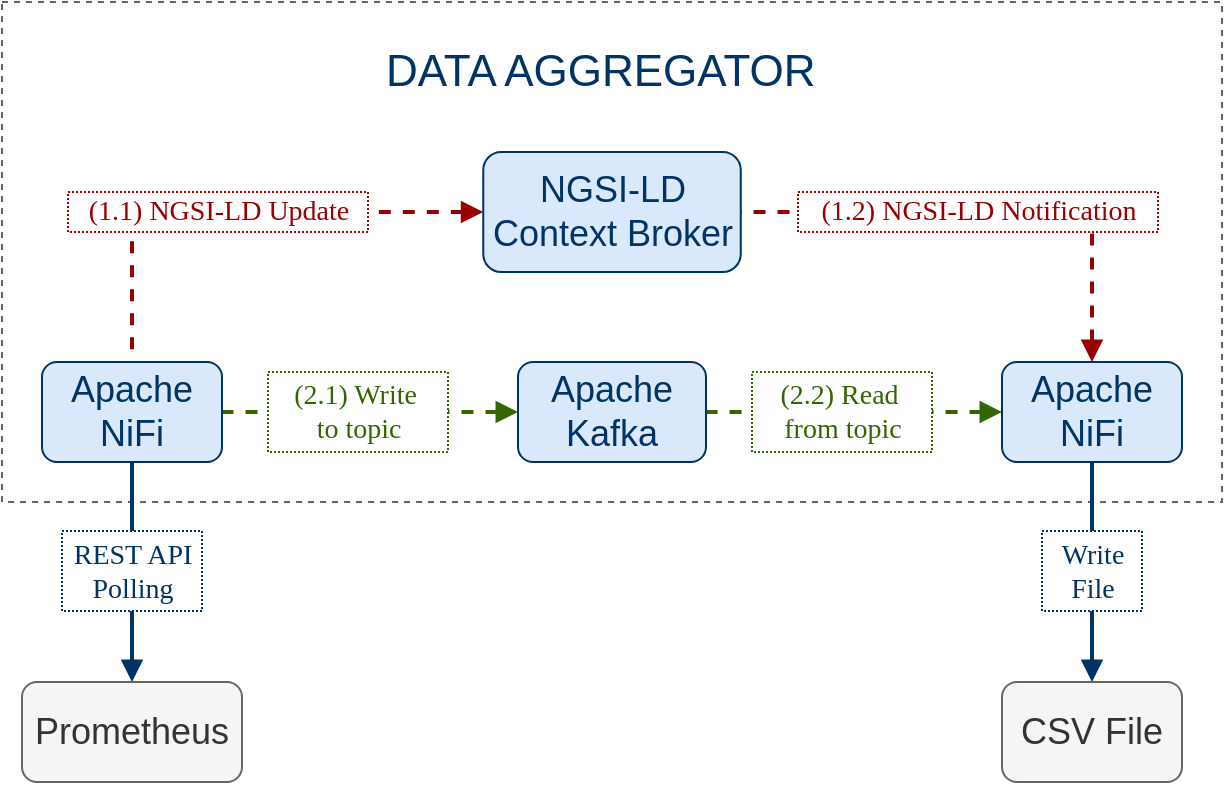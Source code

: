 <mxfile version="13.3.9" type="device" pages="2"><diagram id="iuWxNTJO1XXBKSEDABN3" name="pipelines"><mxGraphModel dx="1278" dy="975" grid="1" gridSize="10" guides="1" tooltips="1" connect="1" arrows="1" fold="1" page="1" pageScale="1" pageWidth="827" pageHeight="1169" math="0" shadow="0"><root><mxCell id="Z8HX19TMIa_EsyylplK--0"/><mxCell id="Z8HX19TMIa_EsyylplK--1" parent="Z8HX19TMIa_EsyylplK--0"/><mxCell id="Is8DkeP1P3Afm5RhkHRL-0" style="edgeStyle=orthogonalEdgeStyle;rounded=0;orthogonalLoop=1;jettySize=auto;html=1;exitX=0.5;exitY=1;exitDx=0;exitDy=0;fontColor=#003366;strokeColor=#003366;strokeWidth=2;endFill=1;endArrow=block;startFill=0;entryX=0.5;entryY=0;entryDx=0;entryDy=0;startArrow=none;" edge="1" parent="Z8HX19TMIa_EsyylplK--1" source="Is8DkeP1P3Afm5RhkHRL-19" target="Is8DkeP1P3Afm5RhkHRL-2"><mxGeometry relative="1" as="geometry"><mxPoint x="585" y="630" as="targetPoint"/></mxGeometry></mxCell><mxCell id="Is8DkeP1P3Afm5RhkHRL-1" value="" style="rounded=0;whiteSpace=wrap;html=1;fillColor=none;dashed=1;fontColor=#575757;strokeColor=#666666;" vertex="1" parent="Z8HX19TMIa_EsyylplK--1"><mxGeometry x="520" y="300" width="610" height="250" as="geometry"/></mxCell><mxCell id="Is8DkeP1P3Afm5RhkHRL-2" value="&lt;font&gt;Prometheus&lt;/font&gt;" style="rounded=1;whiteSpace=wrap;html=1;fontFamily=Helvetica;fontSize=18;fillColor=#F5F5F5;strokeColor=#666666;fontColor=#333333;" vertex="1" parent="Z8HX19TMIa_EsyylplK--1"><mxGeometry x="530" y="640" width="110" height="50" as="geometry"/></mxCell><mxCell id="Is8DkeP1P3Afm5RhkHRL-3" style="edgeStyle=orthogonalEdgeStyle;rounded=0;orthogonalLoop=1;jettySize=auto;html=1;exitX=0;exitY=0.5;exitDx=0;exitDy=0;entryX=1;entryY=0.5;entryDx=0;entryDy=0;dashed=1;fontColor=#003366;strokeColor=#336600;strokeWidth=2;fillColor=#f8cecc;endFill=0;endArrow=none;startFill=1;startArrow=block;" edge="1" parent="Z8HX19TMIa_EsyylplK--1" source="Is8DkeP1P3Afm5RhkHRL-9" target="Is8DkeP1P3Afm5RhkHRL-4"><mxGeometry relative="1" as="geometry"/></mxCell><mxCell id="Is8DkeP1P3Afm5RhkHRL-4" value="Apache&lt;br style=&quot;font-size: 18px;&quot;&gt;Kafka" style="rounded=1;whiteSpace=wrap;html=1;fontFamily=Helvetica;fillColor=#dae8fc;strokeColor=#003366;fontSize=18;fontColor=#003366;" vertex="1" parent="Z8HX19TMIa_EsyylplK--1"><mxGeometry x="778" y="480" width="94" height="50" as="geometry"/></mxCell><mxCell id="Is8DkeP1P3Afm5RhkHRL-5" style="edgeStyle=orthogonalEdgeStyle;rounded=0;orthogonalLoop=1;jettySize=auto;html=1;exitX=0;exitY=0.5;exitDx=0;exitDy=0;entryX=1;entryY=0.5;entryDx=0;entryDy=0;dashed=1;fontColor=#003366;strokeColor=#336600;strokeWidth=2;fillColor=#f8cecc;endFill=0;endArrow=none;startFill=1;startArrow=block;" edge="1" parent="Z8HX19TMIa_EsyylplK--1" source="Is8DkeP1P3Afm5RhkHRL-4" target="Is8DkeP1P3Afm5RhkHRL-7"><mxGeometry relative="1" as="geometry"/></mxCell><mxCell id="Is8DkeP1P3Afm5RhkHRL-6" style="rounded=0;orthogonalLoop=1;jettySize=auto;html=1;exitX=0;exitY=0.5;exitDx=0;exitDy=0;entryX=0.5;entryY=0;entryDx=0;entryDy=0;dashed=1;fontSize=10;fontColor=#003366;strokeColor=#990000;strokeWidth=2;fillColor=#f8cecc;endFill=0;endArrow=none;endSize=10;startFill=1;startArrow=block;edgeStyle=orthogonalEdgeStyle;" edge="1" parent="Z8HX19TMIa_EsyylplK--1" source="Is8DkeP1P3Afm5RhkHRL-11" target="Is8DkeP1P3Afm5RhkHRL-7"><mxGeometry relative="1" as="geometry"/></mxCell><mxCell id="Is8DkeP1P3Afm5RhkHRL-7" value="Apache&lt;br style=&quot;font-size: 18px;&quot;&gt;NiFi" style="rounded=1;whiteSpace=wrap;html=1;fontFamily=Helvetica;fillColor=#dae8fc;strokeColor=#003366;fontSize=18;fontColor=#003366;" vertex="1" parent="Z8HX19TMIa_EsyylplK--1"><mxGeometry x="540" y="480" width="90" height="50" as="geometry"/></mxCell><mxCell id="Is8DkeP1P3Afm5RhkHRL-8" value="" style="edgeStyle=orthogonalEdgeStyle;rounded=0;orthogonalLoop=1;jettySize=auto;html=1;fontColor=#003366;strokeColor=#003366;strokeWidth=2;endFill=1;endArrow=block;startFill=0;" edge="1" parent="Z8HX19TMIa_EsyylplK--1" source="Is8DkeP1P3Afm5RhkHRL-9" target="Is8DkeP1P3Afm5RhkHRL-17"><mxGeometry relative="1" as="geometry"/></mxCell><mxCell id="Is8DkeP1P3Afm5RhkHRL-9" value="Apache&lt;br style=&quot;font-size: 18px;&quot;&gt;NiFi" style="rounded=1;whiteSpace=wrap;html=1;fontFamily=Helvetica;fillColor=#dae8fc;fontSize=18;strokeColor=#003366;fontColor=#003366;" vertex="1" parent="Z8HX19TMIa_EsyylplK--1"><mxGeometry x="1020" y="480" width="90" height="50" as="geometry"/></mxCell><mxCell id="Is8DkeP1P3Afm5RhkHRL-10" style="rounded=0;orthogonalLoop=1;jettySize=auto;html=1;exitX=0.5;exitY=0;exitDx=0;exitDy=0;entryX=1;entryY=0.5;entryDx=0;entryDy=0;dashed=1;fontSize=10;fontColor=#003366;strokeColor=#990000;strokeWidth=2;fillColor=#f8cecc;endFill=0;endArrow=none;endSize=10;startFill=1;startArrow=block;edgeStyle=orthogonalEdgeStyle;" edge="1" parent="Z8HX19TMIa_EsyylplK--1" source="Is8DkeP1P3Afm5RhkHRL-9" target="Is8DkeP1P3Afm5RhkHRL-11"><mxGeometry relative="1" as="geometry"/></mxCell><mxCell id="Is8DkeP1P3Afm5RhkHRL-11" value="NGSI-LD Context Broker" style="rounded=1;whiteSpace=wrap;html=1;fontFamily=Helvetica;fillColor=#dae8fc;strokeColor=#003366;fontSize=18;fontColor=#003366;" vertex="1" parent="Z8HX19TMIa_EsyylplK--1"><mxGeometry x="760.63" y="375" width="128.75" height="60" as="geometry"/></mxCell><mxCell id="Is8DkeP1P3Afm5RhkHRL-12" value="&lt;font style=&quot;font-size: 14px;&quot;&gt;(1.1) NGSI-LD Update&lt;/font&gt;" style="text;html=1;align=center;verticalAlign=middle;resizable=0;points=[];autosize=1;rounded=0;fontSize=14;fontColor=#990000;strokeColor=#990000;strokeWidth=1;labelBackgroundColor=#ffffff;endFill=1;endArrow=block;startFill=0;startArrow=none;fillColor=#ffffff;dashed=1;dashPattern=1 1;fontFamily=Tahoma;" vertex="1" parent="Z8HX19TMIa_EsyylplK--1"><mxGeometry x="553" y="395" width="150" height="20" as="geometry"/></mxCell><mxCell id="Is8DkeP1P3Afm5RhkHRL-13" value="&lt;font style=&quot;font-size: 14px;&quot;&gt;(1.2) NGSI-LD Notification&lt;/font&gt;" style="text;html=1;align=center;verticalAlign=middle;resizable=0;points=[];autosize=1;rounded=0;fontSize=14;fontColor=#990000;strokeColor=#990000;strokeWidth=1;labelBackgroundColor=#ffffff;endFill=1;endArrow=block;startFill=0;startArrow=none;fillColor=#ffffff;dashed=1;dashPattern=1 1;fontFamily=Tahoma;" vertex="1" parent="Z8HX19TMIa_EsyylplK--1"><mxGeometry x="918" y="395" width="180" height="20" as="geometry"/></mxCell><mxCell id="Is8DkeP1P3Afm5RhkHRL-14" value="&lt;font style=&quot;font-size: 14px&quot;&gt;(2.1) Write&amp;nbsp;&lt;br&gt;to topic&lt;/font&gt;" style="text;html=1;align=center;verticalAlign=middle;resizable=0;points=[];autosize=1;rounded=0;fontSize=14;fontColor=#336600;strokeColor=#336600;strokeWidth=1;labelBackgroundColor=#ffffff;endFill=1;endArrow=block;startFill=0;startArrow=none;fillColor=#ffffff;dashed=1;dashPattern=1 1;fontFamily=Tahoma;" vertex="1" parent="Z8HX19TMIa_EsyylplK--1"><mxGeometry x="653" y="485" width="90" height="40" as="geometry"/></mxCell><mxCell id="Is8DkeP1P3Afm5RhkHRL-15" value="&lt;font style=&quot;font-size: 14px&quot;&gt;(2.2) Read&amp;nbsp;&lt;br&gt;from topic&lt;/font&gt;" style="text;html=1;align=center;verticalAlign=middle;resizable=0;points=[];autosize=1;rounded=0;fontSize=14;fontColor=#336600;strokeColor=#336600;strokeWidth=1;labelBackgroundColor=#ffffff;endFill=1;endArrow=block;startFill=0;startArrow=none;fillColor=#ffffff;dashed=1;dashPattern=1 1;fontFamily=Tahoma;" vertex="1" parent="Z8HX19TMIa_EsyylplK--1"><mxGeometry x="895" y="485" width="90" height="40" as="geometry"/></mxCell><mxCell id="Is8DkeP1P3Afm5RhkHRL-16" value="&lt;font color=&quot;#003366&quot; style=&quot;font-size: 22px;&quot;&gt;DATA AGGREGATOR&lt;/font&gt;" style="text;html=1;align=left;verticalAlign=middle;resizable=0;points=[];autosize=1;fontSize=22;fontColor=#575757;" vertex="1" parent="Z8HX19TMIa_EsyylplK--1"><mxGeometry x="710" y="320" width="230" height="30" as="geometry"/></mxCell><mxCell id="Is8DkeP1P3Afm5RhkHRL-17" value="&lt;font&gt;CSV File&lt;/font&gt;" style="rounded=1;whiteSpace=wrap;html=1;fontFamily=Helvetica;fontSize=18;fillColor=#F5F5F5;strokeColor=#666666;fontColor=#333333;" vertex="1" parent="Z8HX19TMIa_EsyylplK--1"><mxGeometry x="1020" y="640" width="90" height="50" as="geometry"/></mxCell><mxCell id="Is8DkeP1P3Afm5RhkHRL-18" value="&lt;font style=&quot;font-size: 14px;&quot;&gt;Write&lt;br style=&quot;font-size: 14px;&quot;&gt;File&lt;br style=&quot;font-size: 14px;&quot;&gt;&lt;/font&gt;" style="text;html=1;align=center;verticalAlign=middle;resizable=0;points=[];autosize=1;rounded=0;fontSize=14;fontColor=#003366;strokeColor=#003366;strokeWidth=1;labelBackgroundColor=#ffffff;endFill=1;endArrow=block;startFill=0;startArrow=none;fillColor=#ffffff;dashed=1;dashPattern=1 1;fontFamily=Tahoma;" vertex="1" parent="Z8HX19TMIa_EsyylplK--1"><mxGeometry x="1040" y="564.5" width="50" height="40" as="geometry"/></mxCell><mxCell id="Is8DkeP1P3Afm5RhkHRL-19" value="&lt;font style=&quot;font-size: 14px;&quot;&gt;REST API &lt;br style=&quot;font-size: 14px;&quot;&gt;Polling&lt;br style=&quot;font-size: 14px;&quot;&gt;&lt;/font&gt;" style="text;html=1;align=center;verticalAlign=middle;resizable=0;points=[];autosize=1;rounded=0;fontSize=14;fontColor=#003366;strokeColor=#003366;strokeWidth=1;labelBackgroundColor=#ffffff;endFill=1;endArrow=block;startFill=0;startArrow=none;fillColor=#ffffff;dashed=1;dashPattern=1 1;fontFamily=Tahoma;" vertex="1" parent="Z8HX19TMIa_EsyylplK--1"><mxGeometry x="550" y="564.5" width="70" height="40" as="geometry"/></mxCell><mxCell id="Is8DkeP1P3Afm5RhkHRL-20" value="" style="edgeStyle=orthogonalEdgeStyle;rounded=0;orthogonalLoop=1;jettySize=auto;html=1;exitX=0.5;exitY=1;exitDx=0;exitDy=0;fontColor=#003366;strokeColor=#003366;strokeWidth=2;endFill=1;endArrow=none;startFill=0;entryX=0.5;entryY=0;entryDx=0;entryDy=0;" edge="1" parent="Z8HX19TMIa_EsyylplK--1" source="Is8DkeP1P3Afm5RhkHRL-7" target="Is8DkeP1P3Afm5RhkHRL-19"><mxGeometry relative="1" as="geometry"><mxPoint x="585" y="640" as="targetPoint"/><mxPoint x="585" y="530" as="sourcePoint"/></mxGeometry></mxCell></root></mxGraphModel></diagram><diagram id="eEv5jpOZkaEJSrPGDcLn" name="model"><mxGraphModel dx="2378" dy="2353" grid="1" gridSize="10" guides="1" tooltips="1" connect="1" arrows="1" fold="1" page="1" pageScale="1" pageWidth="827" pageHeight="1169" math="0" shadow="0"><root><mxCell id="Sz0ovj3aorX3vYRCaq2g-0"/><mxCell id="Sz0ovj3aorX3vYRCaq2g-1" parent="Sz0ovj3aorX3vYRCaq2g-0"/><mxCell id="t6iTOAX7dQN0XxpsuC3z-0" style="rounded=1;orthogonalLoop=1;jettySize=auto;html=1;exitX=1;exitY=0.75;exitDx=0;exitDy=0;entryX=0;entryY=0.5;entryDx=0;entryDy=0;strokeColor=#9673a6;strokeWidth=2;fillColor=#e1d5e7;" edge="1" parent="Sz0ovj3aorX3vYRCaq2g-1" source="t6iTOAX7dQN0XxpsuC3z-2" target="t6iTOAX7dQN0XxpsuC3z-14"><mxGeometry relative="1" as="geometry"/></mxCell><mxCell id="t6iTOAX7dQN0XxpsuC3z-1" style="rounded=1;orthogonalLoop=1;jettySize=auto;html=1;exitX=1;exitY=0;exitDx=0;exitDy=0;entryX=0;entryY=0.5;entryDx=0;entryDy=0;strokeColor=#9673a6;strokeWidth=2;fillColor=#e1d5e7;" edge="1" parent="Sz0ovj3aorX3vYRCaq2g-1" source="t6iTOAX7dQN0XxpsuC3z-2" target="t6iTOAX7dQN0XxpsuC3z-17"><mxGeometry relative="1" as="geometry"/></mxCell><mxCell id="t6iTOAX7dQN0XxpsuC3z-2" value="urn:ngsi-ld:&lt;b style=&quot;font-size: 14px&quot;&gt;MetricFamily&lt;/b&gt;:1" style="whiteSpace=wrap;html=1;align=center;fillColor=#fff2cc;strokeColor=#d6b656;fontSize=14;" vertex="1" parent="Sz0ovj3aorX3vYRCaq2g-1"><mxGeometry x="-66.38" y="-620" width="120" height="40" as="geometry"/></mxCell><mxCell id="t6iTOAX7dQN0XxpsuC3z-3" value="urn:ngsi-ld:&lt;b&gt;Endpoint&lt;/b&gt;:1" style="whiteSpace=wrap;html=1;align=center;fillColor=#fff2cc;strokeColor=#d6b656;fontSize=14;" vertex="1" parent="Sz0ovj3aorX3vYRCaq2g-1"><mxGeometry x="634" y="-420" width="100" height="40" as="geometry"/></mxCell><mxCell id="t6iTOAX7dQN0XxpsuC3z-4" value="uri" style="ellipse;whiteSpace=wrap;html=1;align=center;fillColor=#e1d5e7;strokeColor=#9673a6;fontStyle=2;fontSize=14;" vertex="1" parent="Sz0ovj3aorX3vYRCaq2g-1"><mxGeometry x="801.5" y="-460" width="72.5" height="40" as="geometry"/></mxCell><mxCell id="t6iTOAX7dQN0XxpsuC3z-5" value="https://prometheus:9090/api/v1/query" style="html=1;align=center;fontSize=14;whiteSpace=wrap;" vertex="1" parent="Sz0ovj3aorX3vYRCaq2g-1"><mxGeometry x="910" y="-455" width="250" height="30" as="geometry"/></mxCell><mxCell id="t6iTOAX7dQN0XxpsuC3z-6" value="" style="edgeStyle=orthogonalEdgeStyle;rounded=1;orthogonalLoop=1;jettySize=auto;html=1;strokeColor=#b85450;strokeWidth=2;fillColor=#f8cecc;exitX=1;exitY=0.5;exitDx=0;exitDy=0;" edge="1" parent="Sz0ovj3aorX3vYRCaq2g-1" source="t6iTOAX7dQN0XxpsuC3z-23" target="t6iTOAX7dQN0XxpsuC3z-3"><mxGeometry relative="1" as="geometry"><mxPoint x="590" y="-430" as="sourcePoint"/></mxGeometry></mxCell><mxCell id="t6iTOAX7dQN0XxpsuC3z-7" value="" style="edgeStyle=orthogonalEdgeStyle;rounded=1;orthogonalLoop=1;jettySize=auto;html=1;strokeColor=#82b366;strokeWidth=2;fillColor=#d5e8d4;" edge="1" parent="Sz0ovj3aorX3vYRCaq2g-1" source="t6iTOAX7dQN0XxpsuC3z-60" target="t6iTOAX7dQN0XxpsuC3z-8"><mxGeometry relative="1" as="geometry"/></mxCell><mxCell id="t6iTOAX7dQN0XxpsuC3z-8" value="hasMetricFamily" style="shape=rhombus;perimeter=rhombusPerimeter;whiteSpace=wrap;html=1;align=center;fillColor=#d5e8d4;strokeColor=#82b366;fontSize=14;" vertex="1" parent="Sz0ovj3aorX3vYRCaq2g-1"><mxGeometry x="-70" y="-530" width="127.25" height="60" as="geometry"/></mxCell><mxCell id="t6iTOAX7dQN0XxpsuC3z-9" style="rounded=1;orthogonalLoop=1;jettySize=auto;html=1;exitX=1;exitY=0.25;exitDx=0;exitDy=0;entryX=0;entryY=0.5;entryDx=0;entryDy=0;strokeColor=#9673a6;strokeWidth=2;fillColor=#e1d5e7;" edge="1" parent="Sz0ovj3aorX3vYRCaq2g-1" source="t6iTOAX7dQN0XxpsuC3z-2" target="t6iTOAX7dQN0XxpsuC3z-11"><mxGeometry relative="1" as="geometry"/></mxCell><mxCell id="t6iTOAX7dQN0XxpsuC3z-10" value="" style="edgeStyle=orthogonalEdgeStyle;rounded=1;orthogonalLoop=1;jettySize=auto;html=1;strokeColor=#6c8ebf;strokeWidth=2;fillColor=#dae8fc;" edge="1" parent="Sz0ovj3aorX3vYRCaq2g-1" source="t6iTOAX7dQN0XxpsuC3z-11" target="t6iTOAX7dQN0XxpsuC3z-15"><mxGeometry relative="1" as="geometry"/></mxCell><mxCell id="t6iTOAX7dQN0XxpsuC3z-11" value="type" style="ellipse;whiteSpace=wrap;html=1;align=center;fillColor=#e1d5e7;strokeColor=#9673a6;fontStyle=2;fontSize=14;" vertex="1" parent="Sz0ovj3aorX3vYRCaq2g-1"><mxGeometry x="155.37" y="-655" width="70" height="40" as="geometry"/></mxCell><mxCell id="t6iTOAX7dQN0XxpsuC3z-12" style="rounded=1;orthogonalLoop=1;jettySize=auto;html=1;exitX=1;exitY=1;exitDx=0;exitDy=0;entryX=0;entryY=0.5;entryDx=0;entryDy=0;strokeColor=#9673a6;strokeWidth=2;fillColor=#e1d5e7;" edge="1" parent="Sz0ovj3aorX3vYRCaq2g-1" source="t6iTOAX7dQN0XxpsuC3z-2" target="t6iTOAX7dQN0XxpsuC3z-13"><mxGeometry relative="1" as="geometry"/></mxCell><mxCell id="t6iTOAX7dQN0XxpsuC3z-13" value="help" style="ellipse;whiteSpace=wrap;html=1;align=center;fillColor=#e1d5e7;strokeColor=#9673a6;fontStyle=2;fontSize=14;" vertex="1" parent="Sz0ovj3aorX3vYRCaq2g-1"><mxGeometry x="155.37" y="-520" width="70" height="40" as="geometry"/></mxCell><mxCell id="t6iTOAX7dQN0XxpsuC3z-14" value="unit" style="ellipse;whiteSpace=wrap;html=1;align=center;fillColor=#e1d5e7;strokeColor=#9673a6;fontStyle=2;fontSize=14;" vertex="1" parent="Sz0ovj3aorX3vYRCaq2g-1"><mxGeometry x="155.37" y="-584" width="70" height="40" as="geometry"/></mxCell><mxCell id="t6iTOAX7dQN0XxpsuC3z-15" value="counter" style="html=1;align=center;fontSize=14;whiteSpace=wrap;" vertex="1" parent="Sz0ovj3aorX3vYRCaq2g-1"><mxGeometry x="267.37" y="-650" width="68.5" height="30" as="geometry"/></mxCell><mxCell id="t6iTOAX7dQN0XxpsuC3z-16" value="" style="edgeStyle=none;rounded=1;orthogonalLoop=1;jettySize=auto;html=1;strokeColor=#6c8ebf;strokeWidth=2;fillColor=#dae8fc;exitX=1;exitY=0.5;exitDx=0;exitDy=0;entryX=0;entryY=0.5;entryDx=0;entryDy=0;" edge="1" parent="Sz0ovj3aorX3vYRCaq2g-1" source="t6iTOAX7dQN0XxpsuC3z-17" target="t6iTOAX7dQN0XxpsuC3z-18"><mxGeometry relative="1" as="geometry"><mxPoint x="237.37" y="-740" as="sourcePoint"/><Array as="points"/></mxGeometry></mxCell><mxCell id="t6iTOAX7dQN0XxpsuC3z-17" value="name" style="ellipse;whiteSpace=wrap;html=1;align=center;fillColor=#e1d5e7;strokeColor=#9673a6;fontStyle=2;fontSize=14;" vertex="1" parent="Sz0ovj3aorX3vYRCaq2g-1"><mxGeometry x="155.37" y="-720" width="70" height="40" as="geometry"/></mxCell><mxCell id="t6iTOAX7dQN0XxpsuC3z-18" value="node_cpu_seconds_total" style="html=1;align=center;fontSize=14;whiteSpace=wrap;" vertex="1" parent="Sz0ovj3aorX3vYRCaq2g-1"><mxGeometry x="267.37" y="-715" width="170" height="30" as="geometry"/></mxCell><mxCell id="t6iTOAX7dQN0XxpsuC3z-19" value="" style="edgeStyle=orthogonalEdgeStyle;rounded=1;orthogonalLoop=1;jettySize=auto;html=1;endArrow=classic;fontFamily=Helvetica;fontSize=11;strokeColor=#82b366;strokeWidth=2;fillColor=#d5e8d4;" edge="1" parent="Sz0ovj3aorX3vYRCaq2g-1" source="t6iTOAX7dQN0XxpsuC3z-20" target="t6iTOAX7dQN0XxpsuC3z-23"><mxGeometry relative="1" as="geometry"/></mxCell><mxCell id="t6iTOAX7dQN0XxpsuC3z-20" value="urn:ngsi-ld:&lt;b&gt;Prometheus&lt;/b&gt;:1" style="whiteSpace=wrap;html=1;align=center;fillColor=#fff2cc;strokeColor=#d6b656;fontSize=14;" vertex="1" parent="Sz0ovj3aorX3vYRCaq2g-1"><mxGeometry x="301.5" y="-420" width="112.5" height="40" as="geometry"/></mxCell><mxCell id="t6iTOAX7dQN0XxpsuC3z-21" value="name" style="ellipse;whiteSpace=wrap;html=1;align=center;fillColor=#e1d5e7;strokeColor=#9673a6;fontStyle=2;fontSize=14;" vertex="1" parent="Sz0ovj3aorX3vYRCaq2g-1"><mxGeometry x="397.5" y="-340" width="72.5" height="40" as="geometry"/></mxCell><mxCell id="t6iTOAX7dQN0XxpsuC3z-22" value="" style="edgeStyle=orthogonalEdgeStyle;rounded=1;orthogonalLoop=1;jettySize=auto;html=1;strokeColor=#b85450;strokeWidth=2;fillColor=#f8cecc;exitX=1;exitY=0.5;exitDx=0;exitDy=0;entryX=0;entryY=0.5;entryDx=0;entryDy=0;" edge="1" parent="Sz0ovj3aorX3vYRCaq2g-1" source="t6iTOAX7dQN0XxpsuC3z-61" target="t6iTOAX7dQN0XxpsuC3z-20"><mxGeometry relative="1" as="geometry"><mxPoint x="357.75" y="-470" as="sourcePoint"/></mxGeometry></mxCell><mxCell id="t6iTOAX7dQN0XxpsuC3z-23" value="hasEndpoint" style="shape=rhombus;perimeter=rhombusPerimeter;whiteSpace=wrap;html=1;align=center;fillColor=#d5e8d4;strokeColor=#82b366;fontSize=14;" vertex="1" parent="Sz0ovj3aorX3vYRCaq2g-1"><mxGeometry x="470" y="-430" width="110" height="60" as="geometry"/></mxCell><mxCell id="t6iTOAX7dQN0XxpsuC3z-24" value="" style="edgeStyle=orthogonalEdgeStyle;rounded=1;orthogonalLoop=1;jettySize=auto;html=1;endArrow=classic;fontFamily=Helvetica;fontSize=11;strokeColor=#6c8ebf;strokeWidth=2;fillColor=#dae8fc;" edge="1" parent="Sz0ovj3aorX3vYRCaq2g-1" source="t6iTOAX7dQN0XxpsuC3z-25" target="t6iTOAX7dQN0XxpsuC3z-26"><mxGeometry relative="1" as="geometry"/></mxCell><mxCell id="t6iTOAX7dQN0XxpsuC3z-25" value="version" style="ellipse;whiteSpace=wrap;html=1;align=center;fillColor=#e1d5e7;strokeColor=#9673a6;fontStyle=2;fontSize=14;" vertex="1" parent="Sz0ovj3aorX3vYRCaq2g-1"><mxGeometry x="250" y="-340" width="72.5" height="40" as="geometry"/></mxCell><mxCell id="t6iTOAX7dQN0XxpsuC3z-26" value="2.26.0" style="html=1;align=center;fontSize=14;whiteSpace=wrap;" vertex="1" parent="Sz0ovj3aorX3vYRCaq2g-1"><mxGeometry x="255" y="-260" width="62.5" height="30" as="geometry"/></mxCell><mxCell id="t6iTOAX7dQN0XxpsuC3z-27" style="rounded=1;orthogonalLoop=1;jettySize=auto;html=1;exitX=0.25;exitY=1;exitDx=0;exitDy=0;entryX=0.5;entryY=0;entryDx=0;entryDy=0;strokeColor=#9673a6;strokeWidth=2;fillColor=#e1d5e7;" edge="1" parent="Sz0ovj3aorX3vYRCaq2g-1" source="t6iTOAX7dQN0XxpsuC3z-20" target="t6iTOAX7dQN0XxpsuC3z-25"><mxGeometry relative="1" as="geometry"><mxPoint x="630" y="-410" as="sourcePoint"/><mxPoint x="625" y="-460" as="targetPoint"/></mxGeometry></mxCell><mxCell id="t6iTOAX7dQN0XxpsuC3z-28" style="rounded=1;orthogonalLoop=1;jettySize=auto;html=1;exitX=0.75;exitY=1;exitDx=0;exitDy=0;entryX=0.5;entryY=0;entryDx=0;entryDy=0;strokeColor=#9673a6;strokeWidth=2;fillColor=#e1d5e7;" edge="1" parent="Sz0ovj3aorX3vYRCaq2g-1" source="t6iTOAX7dQN0XxpsuC3z-20" target="t6iTOAX7dQN0XxpsuC3z-21"><mxGeometry relative="1" as="geometry"><mxPoint x="339.375" y="-370" as="sourcePoint"/><mxPoint x="311.25" y="-340" as="targetPoint"/></mxGeometry></mxCell><mxCell id="t6iTOAX7dQN0XxpsuC3z-29" value="prometheus-server" style="html=1;align=center;fontSize=14;whiteSpace=wrap;" vertex="1" parent="Sz0ovj3aorX3vYRCaq2g-1"><mxGeometry x="368.75" y="-260" width="130" height="30" as="geometry"/></mxCell><mxCell id="t6iTOAX7dQN0XxpsuC3z-30" value="" style="edgeStyle=orthogonalEdgeStyle;rounded=1;orthogonalLoop=1;jettySize=auto;html=1;endArrow=classic;fontFamily=Helvetica;fontSize=11;strokeColor=#6c8ebf;strokeWidth=2;fillColor=#dae8fc;exitX=0.5;exitY=1;exitDx=0;exitDy=0;entryX=0.5;entryY=0;entryDx=0;entryDy=0;" edge="1" parent="Sz0ovj3aorX3vYRCaq2g-1" source="t6iTOAX7dQN0XxpsuC3z-21" target="t6iTOAX7dQN0XxpsuC3z-29"><mxGeometry relative="1" as="geometry"><mxPoint x="311.25" y="-300" as="sourcePoint"/><mxPoint x="311.3" y="-270" as="targetPoint"/></mxGeometry></mxCell><mxCell id="t6iTOAX7dQN0XxpsuC3z-31" value="name" style="ellipse;whiteSpace=wrap;html=1;align=center;fillColor=#e1d5e7;strokeColor=#9673a6;fontStyle=2;fontSize=14;" vertex="1" parent="Sz0ovj3aorX3vYRCaq2g-1"><mxGeometry x="801.5" y="-390" width="72.5" height="40" as="geometry"/></mxCell><mxCell id="t6iTOAX7dQN0XxpsuC3z-32" value="" style="edgeStyle=orthogonalEdgeStyle;rounded=1;orthogonalLoop=1;jettySize=auto;html=1;endArrow=classic;fontFamily=Helvetica;fontSize=11;strokeColor=#6c8ebf;strokeWidth=2;fillColor=#dae8fc;entryX=0;entryY=0.5;entryDx=0;entryDy=0;exitX=1;exitY=0.5;exitDx=0;exitDy=0;" edge="1" parent="Sz0ovj3aorX3vYRCaq2g-1" source="t6iTOAX7dQN0XxpsuC3z-31" target="t6iTOAX7dQN0XxpsuC3z-33"><mxGeometry relative="1" as="geometry"><mxPoint x="838" y="-350" as="sourcePoint"/><mxPoint x="682.75" y="-280" as="targetPoint"/></mxGeometry></mxCell><mxCell id="t6iTOAX7dQN0XxpsuC3z-33" value="prometheus-api" style="html=1;align=center;fontSize=14;whiteSpace=wrap;" vertex="1" parent="Sz0ovj3aorX3vYRCaq2g-1"><mxGeometry x="910" y="-385" width="112.5" height="30" as="geometry"/></mxCell><mxCell id="t6iTOAX7dQN0XxpsuC3z-34" value="hasCredentials" style="shape=rhombus;perimeter=rhombusPerimeter;whiteSpace=wrap;html=1;align=center;fillColor=#d5e8d4;strokeColor=#82b366;fontSize=14;" vertex="1" parent="Sz0ovj3aorX3vYRCaq2g-1"><mxGeometry x="619" y="-350" width="130" height="60" as="geometry"/></mxCell><mxCell id="t6iTOAX7dQN0XxpsuC3z-35" value="urn:ngsi-ld:&lt;b style=&quot;font-size: 14px;&quot;&gt;Credentials&lt;/b&gt;:1" style="whiteSpace=wrap;html=1;align=center;fillColor=#fff2cc;strokeColor=#d6b656;fontSize=14;" vertex="1" parent="Sz0ovj3aorX3vYRCaq2g-1"><mxGeometry x="629" y="-255" width="110" height="40" as="geometry"/></mxCell><mxCell id="t6iTOAX7dQN0XxpsuC3z-36" value="" style="endArrow=classic;html=1;fillColor=#f8cecc;strokeColor=#b85450;strokeWidth=2;exitX=0.5;exitY=1;exitDx=0;exitDy=0;entryX=0.5;entryY=0;entryDx=0;entryDy=0;" edge="1" parent="Sz0ovj3aorX3vYRCaq2g-1" source="t6iTOAX7dQN0XxpsuC3z-34" target="t6iTOAX7dQN0XxpsuC3z-35"><mxGeometry relative="1" as="geometry"><mxPoint x="1081.25" y="-240" as="sourcePoint"/><mxPoint x="1161.25" y="-220" as="targetPoint"/></mxGeometry></mxCell><mxCell id="t6iTOAX7dQN0XxpsuC3z-37" value="" style="edgeStyle=orthogonalEdgeStyle;rounded=1;orthogonalLoop=1;jettySize=auto;html=1;endArrow=classic;fontFamily=Helvetica;fontSize=11;strokeColor=#b85450;strokeWidth=2;fillColor=#f8cecc;entryX=0.5;entryY=1;entryDx=0;entryDy=0;exitX=0.5;exitY=0;exitDx=0;exitDy=0;" edge="1" parent="Sz0ovj3aorX3vYRCaq2g-1" source="t6iTOAX7dQN0XxpsuC3z-8" target="t6iTOAX7dQN0XxpsuC3z-2"><mxGeometry relative="1" as="geometry"><mxPoint x="-89.13" y="-360" as="sourcePoint"/><mxPoint x="-52.63" y="-360" as="targetPoint"/></mxGeometry></mxCell><mxCell id="t6iTOAX7dQN0XxpsuC3z-38" style="rounded=1;orthogonalLoop=1;jettySize=auto;html=1;exitX=1;exitY=0.75;exitDx=0;exitDy=0;entryX=0;entryY=0.5;entryDx=0;entryDy=0;strokeColor=#9673a6;strokeWidth=2;fillColor=#e1d5e7;" edge="1" parent="Sz0ovj3aorX3vYRCaq2g-1" source="t6iTOAX7dQN0XxpsuC3z-3" target="t6iTOAX7dQN0XxpsuC3z-31"><mxGeometry relative="1" as="geometry"><mxPoint x="339.625" y="-370" as="sourcePoint"/><mxPoint x="311.25" y="-340" as="targetPoint"/></mxGeometry></mxCell><mxCell id="t6iTOAX7dQN0XxpsuC3z-39" style="rounded=1;orthogonalLoop=1;jettySize=auto;html=1;exitX=1;exitY=0.25;exitDx=0;exitDy=0;strokeColor=#9673a6;strokeWidth=2;fillColor=#e1d5e7;entryX=0;entryY=0.5;entryDx=0;entryDy=0;" edge="1" parent="Sz0ovj3aorX3vYRCaq2g-1" source="t6iTOAX7dQN0XxpsuC3z-3" target="t6iTOAX7dQN0XxpsuC3z-4"><mxGeometry relative="1" as="geometry"><mxPoint x="395.875" y="-370" as="sourcePoint"/><mxPoint x="740" y="-350" as="targetPoint"/></mxGeometry></mxCell><mxCell id="t6iTOAX7dQN0XxpsuC3z-40" value="" style="edgeStyle=orthogonalEdgeStyle;rounded=1;orthogonalLoop=1;jettySize=auto;html=1;endArrow=classic;fontFamily=Helvetica;fontSize=11;strokeColor=#82b366;strokeWidth=2;fillColor=#d5e8d4;entryX=0.5;entryY=0;entryDx=0;entryDy=0;exitX=0.5;exitY=1;exitDx=0;exitDy=0;" edge="1" parent="Sz0ovj3aorX3vYRCaq2g-1" source="t6iTOAX7dQN0XxpsuC3z-3" target="t6iTOAX7dQN0XxpsuC3z-34"><mxGeometry relative="1" as="geometry"><mxPoint x="1051.25" y="-70" as="sourcePoint"/><mxPoint x="631.25" y="-230" as="targetPoint"/></mxGeometry></mxCell><mxCell id="t6iTOAX7dQN0XxpsuC3z-41" value="" style="edgeStyle=orthogonalEdgeStyle;rounded=1;orthogonalLoop=1;jettySize=auto;html=1;endArrow=classic;fontFamily=Helvetica;fontSize=11;strokeColor=#6c8ebf;strokeWidth=2;fillColor=#dae8fc;exitX=1;exitY=0.5;exitDx=0;exitDy=0;" edge="1" parent="Sz0ovj3aorX3vYRCaq2g-1" source="t6iTOAX7dQN0XxpsuC3z-4" target="t6iTOAX7dQN0XxpsuC3z-5"><mxGeometry relative="1" as="geometry"><mxPoint x="616.25" y="-300" as="sourcePoint"/><mxPoint x="616.25" y="-270" as="targetPoint"/></mxGeometry></mxCell><mxCell id="t6iTOAX7dQN0XxpsuC3z-42" value="seconds" style="html=1;align=center;fontSize=14;whiteSpace=wrap;" vertex="1" parent="Sz0ovj3aorX3vYRCaq2g-1"><mxGeometry x="264.87" y="-579" width="71" height="30" as="geometry"/></mxCell><mxCell id="t6iTOAX7dQN0XxpsuC3z-43" value="" style="edgeStyle=orthogonalEdgeStyle;rounded=1;orthogonalLoop=1;jettySize=auto;html=1;strokeColor=#6c8ebf;strokeWidth=2;fillColor=#dae8fc;exitX=1;exitY=0.5;exitDx=0;exitDy=0;entryX=0;entryY=0.5;entryDx=0;entryDy=0;" edge="1" parent="Sz0ovj3aorX3vYRCaq2g-1" source="t6iTOAX7dQN0XxpsuC3z-14" target="t6iTOAX7dQN0XxpsuC3z-42"><mxGeometry relative="1" as="geometry"><mxPoint x="235.37" y="-625.0" as="sourcePoint"/><mxPoint x="277.37" y="-625.0" as="targetPoint"/></mxGeometry></mxCell><mxCell id="t6iTOAX7dQN0XxpsuC3z-44" value="&lt;font face=&quot;open sans, helvetica neue, helvetica, sans-serif&quot; size=&quot;1&quot;&gt;&lt;span style=&quot;font-size: 14px&quot;&gt;Seconds the CPUs spent in each mode&lt;/span&gt;&lt;/font&gt;" style="html=1;align=center;fontSize=14;whiteSpace=wrap;" vertex="1" parent="Sz0ovj3aorX3vYRCaq2g-1"><mxGeometry x="264.87" y="-515" width="271" height="30" as="geometry"/></mxCell><mxCell id="t6iTOAX7dQN0XxpsuC3z-45" value="" style="edgeStyle=orthogonalEdgeStyle;rounded=1;orthogonalLoop=1;jettySize=auto;html=1;strokeColor=#6c8ebf;strokeWidth=2;fillColor=#dae8fc;exitX=1;exitY=0.5;exitDx=0;exitDy=0;entryX=0;entryY=0.5;entryDx=0;entryDy=0;" edge="1" parent="Sz0ovj3aorX3vYRCaq2g-1" source="t6iTOAX7dQN0XxpsuC3z-13" target="t6iTOAX7dQN0XxpsuC3z-44"><mxGeometry relative="1" as="geometry"><mxPoint x="235.37" y="-554" as="sourcePoint"/><mxPoint x="255.87" y="-470" as="targetPoint"/></mxGeometry></mxCell><mxCell id="t6iTOAX7dQN0XxpsuC3z-46" value="" style="rounded=1;whiteSpace=wrap;html=1;fillColor=none;glass=0;shadow=1;sketch=0;container=1;" vertex="1" parent="Sz0ovj3aorX3vYRCaq2g-1"><mxGeometry x="700" y="-720" width="300" height="149" as="geometry"/></mxCell><mxCell id="t6iTOAX7dQN0XxpsuC3z-47" value="hasObject" style="text;html=1;strokeColor=none;fillColor=none;align=left;verticalAlign=middle;whiteSpace=wrap;rounded=0;labelBorderColor=none;fontSize=14;fontFamily=Tahoma;" vertex="1" parent="t6iTOAX7dQN0XxpsuC3z-46"><mxGeometry x="230" y="21.738" width="70" height="15.957" as="geometry"/></mxCell><mxCell id="t6iTOAX7dQN0XxpsuC3z-48" value="hasValue" style="text;html=1;strokeColor=none;fillColor=none;align=left;verticalAlign=middle;whiteSpace=wrap;rounded=0;labelBorderColor=none;fontSize=14;fontFamily=Tahoma;" vertex="1" parent="t6iTOAX7dQN0XxpsuC3z-46"><mxGeometry x="230" y="66.519" width="70" height="15.957" as="geometry"/></mxCell><mxCell id="t6iTOAX7dQN0XxpsuC3z-49" value="Relationship" style="text;html=1;strokeColor=none;fillColor=none;align=left;verticalAlign=middle;whiteSpace=wrap;rounded=0;labelBorderColor=none;fontSize=14;fontFamily=Tahoma;" vertex="1" parent="t6iTOAX7dQN0XxpsuC3z-46"><mxGeometry x="83" y="66.522" width="70" height="15.957" as="geometry"/></mxCell><mxCell id="t6iTOAX7dQN0XxpsuC3z-50" value="Entity" style="text;html=1;strokeColor=none;fillColor=none;align=left;verticalAlign=middle;whiteSpace=wrap;rounded=0;labelBorderColor=none;fontSize=14;fontFamily=Tahoma;" vertex="1" parent="t6iTOAX7dQN0XxpsuC3z-46"><mxGeometry x="83" y="21.737" width="70" height="15.957" as="geometry"/></mxCell><mxCell id="t6iTOAX7dQN0XxpsuC3z-51" value="" style="whiteSpace=wrap;html=1;align=center;fillColor=#fff2cc;strokeColor=#d6b656;labelBorderColor=none;" vertex="1" parent="t6iTOAX7dQN0XxpsuC3z-46"><mxGeometry x="13" y="18.72" width="60" height="22" as="geometry"/></mxCell><mxCell id="t6iTOAX7dQN0XxpsuC3z-52" value="" style="shape=rhombus;perimeter=rhombusPerimeter;whiteSpace=wrap;html=1;align=center;fillColor=#d5e8d4;strokeColor=#82b366;labelBorderColor=none;" vertex="1" parent="t6iTOAX7dQN0XxpsuC3z-46"><mxGeometry x="13" y="63.5" width="60" height="22" as="geometry"/></mxCell><mxCell id="t6iTOAX7dQN0XxpsuC3z-53" value="" style="ellipse;whiteSpace=wrap;html=1;align=center;fillColor=#e1d5e7;strokeColor=#9673a6;fontStyle=2;labelBorderColor=none;" vertex="1" parent="t6iTOAX7dQN0XxpsuC3z-46"><mxGeometry x="13" y="108.19" width="60" height="22" as="geometry"/></mxCell><mxCell id="t6iTOAX7dQN0XxpsuC3z-54" value="Property" style="text;html=1;strokeColor=none;fillColor=none;align=left;verticalAlign=middle;whiteSpace=wrap;rounded=0;labelBorderColor=none;fontSize=14;fontFamily=Tahoma;" vertex="1" parent="t6iTOAX7dQN0XxpsuC3z-46"><mxGeometry x="83" y="111.216" width="70" height="15.957" as="geometry"/></mxCell><mxCell id="t6iTOAX7dQN0XxpsuC3z-55" value="" style="endArrow=classic;html=1;fillColor=#f8cecc;strokeColor=#b85450;strokeWidth=2;labelBorderColor=none;" edge="1" parent="t6iTOAX7dQN0XxpsuC3z-46"><mxGeometry relative="1" as="geometry"><mxPoint x="181" y="29.689" as="sourcePoint"/><mxPoint x="221" y="29.689" as="targetPoint"/></mxGeometry></mxCell><mxCell id="t6iTOAX7dQN0XxpsuC3z-56" value="" style="endArrow=classic;html=1;fillColor=#dae8fc;strokeColor=#6c8ebf;strokeWidth=2;labelBorderColor=none;" edge="1" parent="t6iTOAX7dQN0XxpsuC3z-46"><mxGeometry relative="1" as="geometry"><mxPoint x="181" y="74.389" as="sourcePoint"/><mxPoint x="221" y="74.389" as="targetPoint"/></mxGeometry></mxCell><mxCell id="t6iTOAX7dQN0XxpsuC3z-57" style="edgeStyle=orthogonalEdgeStyle;rounded=1;orthogonalLoop=1;jettySize=auto;html=1;exitX=1;exitY=0.5;exitDx=0;exitDy=0;entryX=0;entryY=0.5;entryDx=0;entryDy=0;strokeColor=#82b366;strokeWidth=2;fillColor=#d5e8d4;" edge="1" parent="Sz0ovj3aorX3vYRCaq2g-1" source="t6iTOAX7dQN0XxpsuC3z-60" target="t6iTOAX7dQN0XxpsuC3z-61"><mxGeometry relative="1" as="geometry"/></mxCell><mxCell id="t6iTOAX7dQN0XxpsuC3z-58" style="rounded=1;orthogonalLoop=1;jettySize=auto;html=1;exitX=0.75;exitY=1;exitDx=0;exitDy=0;entryX=0.5;entryY=0;entryDx=0;entryDy=0;strokeColor=#9673a6;strokeWidth=2;fillColor=#e1d5e7;" edge="1" parent="Sz0ovj3aorX3vYRCaq2g-1" source="t6iTOAX7dQN0XxpsuC3z-60" target="t6iTOAX7dQN0XxpsuC3z-66"><mxGeometry relative="1" as="geometry"/></mxCell><mxCell id="t6iTOAX7dQN0XxpsuC3z-59" style="edgeStyle=none;rounded=1;orthogonalLoop=1;jettySize=auto;html=1;strokeColor=#b85450;strokeWidth=2;fillColor=#f8cecc;entryX=0;entryY=0.5;entryDx=0;entryDy=0;" edge="1" parent="Sz0ovj3aorX3vYRCaq2g-1" source="t6iTOAX7dQN0XxpsuC3z-87" target="t6iTOAX7dQN0XxpsuC3z-60"><mxGeometry relative="1" as="geometry"/></mxCell><mxCell id="t6iTOAX7dQN0XxpsuC3z-60" value="urn:ngsi-ld:&lt;b style=&quot;font-size: 14px&quot;&gt;Metric&lt;/b&gt;:1" style="whiteSpace=wrap;html=1;align=center;fillColor=#fff2cc;strokeColor=#d6b656;fontSize=14;" vertex="1" parent="Sz0ovj3aorX3vYRCaq2g-1"><mxGeometry x="-58.18" y="-420" width="103.62" height="40" as="geometry"/></mxCell><mxCell id="t6iTOAX7dQN0XxpsuC3z-61" value="hasPrometheus" style="shape=rhombus;perimeter=rhombusPerimeter;whiteSpace=wrap;html=1;align=center;fillColor=#d5e8d4;strokeColor=#82b366;fontSize=14;" vertex="1" parent="Sz0ovj3aorX3vYRCaq2g-1"><mxGeometry x="110" y="-430" width="130" height="60" as="geometry"/></mxCell><mxCell id="t6iTOAX7dQN0XxpsuC3z-62" style="rounded=1;orthogonalLoop=1;jettySize=auto;html=1;exitX=0.25;exitY=1;exitDx=0;exitDy=0;entryX=0.5;entryY=0;entryDx=0;entryDy=0;strokeColor=#9673a6;strokeWidth=2;fillColor=#e1d5e7;" edge="1" parent="Sz0ovj3aorX3vYRCaq2g-1" source="t6iTOAX7dQN0XxpsuC3z-60" target="t6iTOAX7dQN0XxpsuC3z-64"><mxGeometry relative="1" as="geometry"/></mxCell><mxCell id="t6iTOAX7dQN0XxpsuC3z-63" style="edgeStyle=none;rounded=1;orthogonalLoop=1;jettySize=auto;html=1;exitX=0.5;exitY=1;exitDx=0;exitDy=0;entryX=0.5;entryY=0;entryDx=0;entryDy=0;strokeColor=#6c8ebf;strokeWidth=2;fillColor=#dae8fc;" edge="1" parent="Sz0ovj3aorX3vYRCaq2g-1" source="t6iTOAX7dQN0XxpsuC3z-64" target="t6iTOAX7dQN0XxpsuC3z-67"><mxGeometry relative="1" as="geometry"/></mxCell><mxCell id="t6iTOAX7dQN0XxpsuC3z-64" value="name" style="ellipse;whiteSpace=wrap;html=1;align=center;fillColor=#e1d5e7;strokeColor=#9673a6;fontStyle=2;fontSize=14;" vertex="1" parent="Sz0ovj3aorX3vYRCaq2g-1"><mxGeometry x="-140" y="-340" width="70" height="40" as="geometry"/></mxCell><mxCell id="t6iTOAX7dQN0XxpsuC3z-65" style="edgeStyle=none;rounded=1;orthogonalLoop=1;jettySize=auto;html=1;exitX=0.5;exitY=1;exitDx=0;exitDy=0;entryX=0.5;entryY=0;entryDx=0;entryDy=0;strokeColor=#6c8ebf;strokeWidth=2;fillColor=#dae8fc;" edge="1" parent="Sz0ovj3aorX3vYRCaq2g-1" source="t6iTOAX7dQN0XxpsuC3z-66" target="t6iTOAX7dQN0XxpsuC3z-68"><mxGeometry relative="1" as="geometry"/></mxCell><mxCell id="t6iTOAX7dQN0XxpsuC3z-66" value="labels" style="ellipse;whiteSpace=wrap;html=1;align=center;fillColor=#e1d5e7;strokeColor=#9673a6;fontStyle=2;fontSize=14;" vertex="1" parent="Sz0ovj3aorX3vYRCaq2g-1"><mxGeometry x="80.37" y="-340" width="70" height="40" as="geometry"/></mxCell><mxCell id="t6iTOAX7dQN0XxpsuC3z-67" value="node_cpu_seconds_total" style="html=1;align=center;fontSize=14;whiteSpace=wrap;" vertex="1" parent="Sz0ovj3aorX3vYRCaq2g-1"><mxGeometry x="-190" y="-260" width="170" height="30" as="geometry"/></mxCell><mxCell id="t6iTOAX7dQN0XxpsuC3z-68" value="&lt;font style=&quot;font-size: 12px&quot;&gt;&amp;nbsp;[&lt;br&gt;&amp;nbsp; &amp;nbsp;{ &quot;name&quot;: &quot;cpu&quot;,&lt;br&gt;&amp;nbsp; &amp;nbsp; &amp;nbsp;&quot;description&quot; : &quot;CPU core ID&quot;},&lt;br&gt;&amp;nbsp; &amp;nbsp;{ &quot;name&quot;: &quot;instance&quot;,&lt;br&gt;&amp;nbsp; &amp;nbsp; &amp;nbsp;&quot;description&quot; : &quot;Exporter instance&quot;},&lt;br&gt;&amp;nbsp; &amp;nbsp;{ &quot;name&quot;: &quot;job&quot;,&lt;br&gt;&amp;nbsp; &amp;nbsp; &amp;nbsp;&quot;description&quot; : &quot;Prometheus job&quot;},&lt;br&gt;&amp;nbsp; &amp;nbsp;{ &quot;name&quot;: &quot;mode&quot;,&lt;br&gt;&amp;nbsp; &amp;nbsp; &amp;nbsp;&quot;description&quot; : &quot;CPU mode&quot;}&lt;br&gt;&amp;nbsp;]&lt;br&gt;&lt;br&gt;&amp;nbsp;&lt;/font&gt;" style="html=1;align=left;fontSize=14;whiteSpace=wrap;verticalAlign=top;" vertex="1" parent="Sz0ovj3aorX3vYRCaq2g-1"><mxGeometry x="5.37" y="-260" width="220" height="170" as="geometry"/></mxCell><mxCell id="t6iTOAX7dQN0XxpsuC3z-69" style="edgeStyle=none;rounded=1;orthogonalLoop=1;jettySize=auto;html=1;exitX=0.5;exitY=0;exitDx=0;exitDy=0;entryX=0.5;entryY=1;entryDx=0;entryDy=0;endArrow=classic;strokeColor=#9673a6;strokeWidth=2;fillColor=#e1d5e7;" edge="1" parent="Sz0ovj3aorX3vYRCaq2g-1" source="t6iTOAX7dQN0XxpsuC3z-72" target="t6iTOAX7dQN0XxpsuC3z-73"><mxGeometry relative="1" as="geometry"/></mxCell><mxCell id="t6iTOAX7dQN0XxpsuC3z-70" style="rounded=1;orthogonalLoop=1;jettySize=auto;html=1;exitX=0;exitY=0.25;exitDx=0;exitDy=0;entryX=0;entryY=0.5;entryDx=0;entryDy=0;fontSize=11;fontColor=#000000;strokeColor=#9673a6;strokeWidth=2;fillColor=#e1d5e7;" edge="1" parent="Sz0ovj3aorX3vYRCaq2g-1" source="t6iTOAX7dQN0XxpsuC3z-72" target="t6iTOAX7dQN0XxpsuC3z-83"><mxGeometry relative="1" as="geometry"/></mxCell><mxCell id="t6iTOAX7dQN0XxpsuC3z-71" style="rounded=1;orthogonalLoop=1;jettySize=auto;html=1;exitX=0;exitY=0.75;exitDx=0;exitDy=0;entryX=0;entryY=0.5;entryDx=0;entryDy=0;fontSize=11;fontColor=#000000;strokeColor=#9673a6;strokeWidth=2;fillColor=#e1d5e7;" edge="1" parent="Sz0ovj3aorX3vYRCaq2g-1" source="t6iTOAX7dQN0XxpsuC3z-72" target="t6iTOAX7dQN0XxpsuC3z-81"><mxGeometry relative="1" as="geometry"/></mxCell><mxCell id="t6iTOAX7dQN0XxpsuC3z-72" value="urn:ngsi-ld:&lt;b&gt;TimeSeries&lt;/b&gt;:1" style="whiteSpace=wrap;html=1;align=center;fillColor=#fff2cc;strokeColor=#d6b656;fontSize=14;" vertex="1" parent="Sz0ovj3aorX3vYRCaq2g-1"><mxGeometry x="-400" y="-419" width="110" height="40" as="geometry"/></mxCell><mxCell id="t6iTOAX7dQN0XxpsuC3z-73" value="name" style="ellipse;whiteSpace=wrap;html=1;align=center;fillColor=#e1d5e7;strokeColor=#9673a6;fontStyle=2;fontSize=14;" vertex="1" parent="Sz0ovj3aorX3vYRCaq2g-1"><mxGeometry x="-382.5" y="-489" width="75" height="40" as="geometry"/></mxCell><mxCell id="t6iTOAX7dQN0XxpsuC3z-74" value="node_cpu_seconds_total" style="whiteSpace=wrap;html=1;align=center;fontSize=14;" vertex="1" parent="Sz0ovj3aorX3vYRCaq2g-1"><mxGeometry x="-430" y="-549" width="170" height="30" as="geometry"/></mxCell><mxCell id="t6iTOAX7dQN0XxpsuC3z-75" value="" style="endArrow=classic;html=1;fillColor=#dae8fc;strokeColor=#6c8ebf;strokeWidth=2;entryX=0.5;entryY=1;entryDx=0;entryDy=0;exitX=0.5;exitY=0;exitDx=0;exitDy=0;" edge="1" parent="Sz0ovj3aorX3vYRCaq2g-1" source="t6iTOAX7dQN0XxpsuC3z-73" target="t6iTOAX7dQN0XxpsuC3z-74"><mxGeometry relative="1" as="geometry"><mxPoint x="-86.5" y="-469" as="sourcePoint"/><mxPoint x="-86.5" y="-479" as="targetPoint"/></mxGeometry></mxCell><mxCell id="t6iTOAX7dQN0XxpsuC3z-76" value="" style="edgeStyle=orthogonalEdgeStyle;rounded=1;orthogonalLoop=1;jettySize=auto;html=1;fontSize=11;fontColor=#000000;strokeColor=#9673a6;strokeWidth=2;fillColor=#e1d5e7;" edge="1" parent="Sz0ovj3aorX3vYRCaq2g-1" source="t6iTOAX7dQN0XxpsuC3z-72" target="t6iTOAX7dQN0XxpsuC3z-78"><mxGeometry relative="1" as="geometry"/></mxCell><mxCell id="t6iTOAX7dQN0XxpsuC3z-77" value="" style="edgeStyle=orthogonalEdgeStyle;rounded=1;orthogonalLoop=1;jettySize=auto;html=1;fontSize=11;fontColor=#000000;strokeColor=#6c8ebf;strokeWidth=2;fillColor=#dae8fc;" edge="1" parent="Sz0ovj3aorX3vYRCaq2g-1" source="t6iTOAX7dQN0XxpsuC3z-78" target="t6iTOAX7dQN0XxpsuC3z-79"><mxGeometry relative="1" as="geometry"/></mxCell><mxCell id="t6iTOAX7dQN0XxpsuC3z-78" value="labels" style="ellipse;whiteSpace=wrap;html=1;align=center;fillColor=#e1d5e7;strokeColor=#9673a6;fontStyle=2;fontSize=14;" vertex="1" parent="Sz0ovj3aorX3vYRCaq2g-1"><mxGeometry x="-382.5" y="-349" width="75" height="40" as="geometry"/></mxCell><mxCell id="t6iTOAX7dQN0XxpsuC3z-79" value="&lt;div&gt;&amp;nbsp;{&lt;/div&gt;&lt;div&gt;&amp;nbsp; &amp;nbsp; &quot;cpu&quot;: &quot;0&quot;,&lt;/div&gt;&lt;div&gt;&amp;nbsp; &amp;nbsp; &quot;exporter&quot;: &quot;node_exporter&quot;,&lt;/div&gt;&lt;div&gt;&amp;nbsp; &amp;nbsp; &quot;job&quot;: &quot;node-exporter-job&quot;,&lt;/div&gt;&lt;div&gt;&amp;nbsp; &amp;nbsp; &quot;mode&quot;: &quot;idle&quot;&lt;/div&gt;&lt;div&gt;&amp;nbsp;}&lt;/div&gt;" style="whiteSpace=wrap;html=1;align=left;fontSize=14;" vertex="1" parent="Sz0ovj3aorX3vYRCaq2g-1"><mxGeometry x="-445" y="-279" width="200" height="110" as="geometry"/></mxCell><mxCell id="t6iTOAX7dQN0XxpsuC3z-80" value="" style="edgeStyle=orthogonalEdgeStyle;rounded=1;orthogonalLoop=1;jettySize=auto;html=1;fontSize=11;fontColor=#000000;strokeColor=#6c8ebf;strokeWidth=2;fillColor=#dae8fc;" edge="1" parent="Sz0ovj3aorX3vYRCaq2g-1" source="t6iTOAX7dQN0XxpsuC3z-81" target="t6iTOAX7dQN0XxpsuC3z-85"><mxGeometry relative="1" as="geometry"/></mxCell><mxCell id="t6iTOAX7dQN0XxpsuC3z-81" value="value" style="ellipse;whiteSpace=wrap;html=1;align=center;fillColor=#e1d5e7;strokeColor=#9673a6;fontStyle=2;fontSize=14;" vertex="1" parent="Sz0ovj3aorX3vYRCaq2g-1"><mxGeometry x="-512.5" y="-379" width="75" height="40" as="geometry"/></mxCell><mxCell id="t6iTOAX7dQN0XxpsuC3z-82" style="edgeStyle=none;rounded=1;orthogonalLoop=1;jettySize=auto;html=1;exitX=0;exitY=0.5;exitDx=0;exitDy=0;strokeColor=#6c8ebf;strokeWidth=2;fillColor=#dae8fc;" edge="1" parent="Sz0ovj3aorX3vYRCaq2g-1" source="t6iTOAX7dQN0XxpsuC3z-83" target="t6iTOAX7dQN0XxpsuC3z-84"><mxGeometry relative="1" as="geometry"/></mxCell><mxCell id="t6iTOAX7dQN0XxpsuC3z-83" value="timestamp" style="ellipse;whiteSpace=wrap;html=1;align=center;fillColor=#e1d5e7;strokeColor=#9673a6;fontStyle=2;fontSize=14;" vertex="1" parent="Sz0ovj3aorX3vYRCaq2g-1"><mxGeometry x="-520" y="-459" width="82.5" height="40" as="geometry"/></mxCell><mxCell id="t6iTOAX7dQN0XxpsuC3z-84" value="&lt;span style=&quot;text-align: left&quot;&gt;1435781430.781&lt;/span&gt;" style="whiteSpace=wrap;html=1;align=center;fontSize=14;" vertex="1" parent="Sz0ovj3aorX3vYRCaq2g-1"><mxGeometry x="-660" y="-454" width="110" height="30" as="geometry"/></mxCell><mxCell id="t6iTOAX7dQN0XxpsuC3z-85" value="&lt;span style=&quot;text-align: left&quot;&gt;0&lt;/span&gt;" style="whiteSpace=wrap;html=1;align=center;fontSize=14;" vertex="1" parent="Sz0ovj3aorX3vYRCaq2g-1"><mxGeometry x="-580" y="-374" width="30" height="30" as="geometry"/></mxCell><mxCell id="t6iTOAX7dQN0XxpsuC3z-86" style="edgeStyle=none;rounded=1;orthogonalLoop=1;jettySize=auto;html=1;exitX=1;exitY=0.5;exitDx=0;exitDy=0;entryX=0;entryY=0.5;entryDx=0;entryDy=0;strokeColor=#82b366;strokeWidth=2;fillColor=#d5e8d4;" edge="1" parent="Sz0ovj3aorX3vYRCaq2g-1" source="t6iTOAX7dQN0XxpsuC3z-72" target="t6iTOAX7dQN0XxpsuC3z-87"><mxGeometry relative="1" as="geometry"><mxPoint x="-190.0" y="-400" as="targetPoint"/></mxGeometry></mxCell><mxCell id="t6iTOAX7dQN0XxpsuC3z-87" value="hasMetric" style="shape=rhombus;perimeter=rhombusPerimeter;whiteSpace=wrap;html=1;align=center;fillColor=#d5e8d4;strokeColor=#82b366;fontSize=14;" vertex="1" parent="Sz0ovj3aorX3vYRCaq2g-1"><mxGeometry x="-230" y="-430" width="112.25" height="60" as="geometry"/></mxCell></root></mxGraphModel></diagram></mxfile>